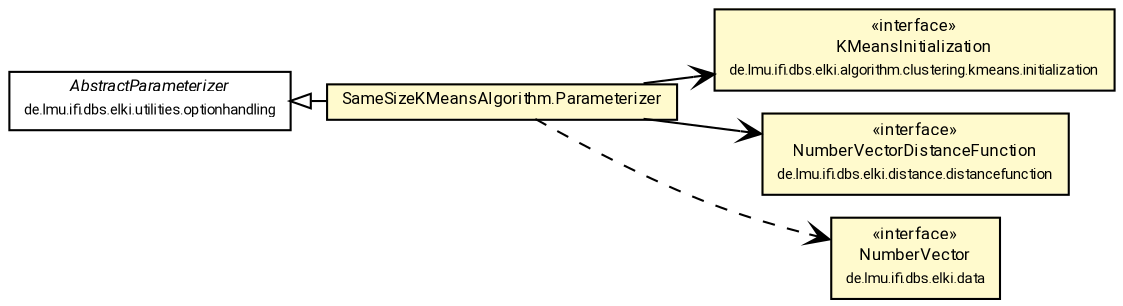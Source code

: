 #!/usr/local/bin/dot
#
# Class diagram 
# Generated by UMLGraph version R5_7_2-60-g0e99a6 (http://www.spinellis.gr/umlgraph/)
#

digraph G {
	graph [fontnames="svg"]
	edge [fontname="Roboto",fontsize=7,labelfontname="Roboto",labelfontsize=7,color="black"];
	node [fontname="Roboto",fontcolor="black",fontsize=8,shape=plaintext,margin=0,width=0,height=0];
	nodesep=0.15;
	ranksep=0.25;
	rankdir=LR;
	// de.lmu.ifi.dbs.elki.algorithm.clustering.kmeans.initialization.KMeansInitialization
	c9096375 [label=<<table title="de.lmu.ifi.dbs.elki.algorithm.clustering.kmeans.initialization.KMeansInitialization" border="0" cellborder="1" cellspacing="0" cellpadding="2" bgcolor="LemonChiffon" href="../../de/lmu/ifi/dbs/elki/algorithm/clustering/kmeans/initialization/KMeansInitialization.html" target="_parent">
		<tr><td><table border="0" cellspacing="0" cellpadding="1">
		<tr><td align="center" balign="center"> &#171;interface&#187; </td></tr>
		<tr><td align="center" balign="center"> <font face="Roboto">KMeansInitialization</font> </td></tr>
		<tr><td align="center" balign="center"> <font face="Roboto" point-size="7.0">de.lmu.ifi.dbs.elki.algorithm.clustering.kmeans.initialization</font> </td></tr>
		</table></td></tr>
		</table>>, URL="../../de/lmu/ifi/dbs/elki/algorithm/clustering/kmeans/initialization/KMeansInitialization.html"];
	// de.lmu.ifi.dbs.elki.distance.distancefunction.NumberVectorDistanceFunction<O>
	c9096699 [label=<<table title="de.lmu.ifi.dbs.elki.distance.distancefunction.NumberVectorDistanceFunction" border="0" cellborder="1" cellspacing="0" cellpadding="2" bgcolor="LemonChiffon" href="../../de/lmu/ifi/dbs/elki/distance/distancefunction/NumberVectorDistanceFunction.html" target="_parent">
		<tr><td><table border="0" cellspacing="0" cellpadding="1">
		<tr><td align="center" balign="center"> &#171;interface&#187; </td></tr>
		<tr><td align="center" balign="center"> <font face="Roboto">NumberVectorDistanceFunction</font> </td></tr>
		<tr><td align="center" balign="center"> <font face="Roboto" point-size="7.0">de.lmu.ifi.dbs.elki.distance.distancefunction</font> </td></tr>
		</table></td></tr>
		</table>>, URL="../../de/lmu/ifi/dbs/elki/distance/distancefunction/NumberVectorDistanceFunction.html"];
	// de.lmu.ifi.dbs.elki.data.NumberVector
	c9096759 [label=<<table title="de.lmu.ifi.dbs.elki.data.NumberVector" border="0" cellborder="1" cellspacing="0" cellpadding="2" bgcolor="LemonChiffon" href="../../de/lmu/ifi/dbs/elki/data/NumberVector.html" target="_parent">
		<tr><td><table border="0" cellspacing="0" cellpadding="1">
		<tr><td align="center" balign="center"> &#171;interface&#187; </td></tr>
		<tr><td align="center" balign="center"> <font face="Roboto">NumberVector</font> </td></tr>
		<tr><td align="center" balign="center"> <font face="Roboto" point-size="7.0">de.lmu.ifi.dbs.elki.data</font> </td></tr>
		</table></td></tr>
		</table>>, URL="../../de/lmu/ifi/dbs/elki/data/NumberVector.html"];
	// de.lmu.ifi.dbs.elki.utilities.optionhandling.AbstractParameterizer
	c9097588 [label=<<table title="de.lmu.ifi.dbs.elki.utilities.optionhandling.AbstractParameterizer" border="0" cellborder="1" cellspacing="0" cellpadding="2" href="../../de/lmu/ifi/dbs/elki/utilities/optionhandling/AbstractParameterizer.html" target="_parent">
		<tr><td><table border="0" cellspacing="0" cellpadding="1">
		<tr><td align="center" balign="center"> <font face="Roboto"><i>AbstractParameterizer</i></font> </td></tr>
		<tr><td align="center" balign="center"> <font face="Roboto" point-size="7.0">de.lmu.ifi.dbs.elki.utilities.optionhandling</font> </td></tr>
		</table></td></tr>
		</table>>, URL="../../de/lmu/ifi/dbs/elki/utilities/optionhandling/AbstractParameterizer.html"];
	// tutorial.clustering.SameSizeKMeansAlgorithm.Parameterizer<V extends de.lmu.ifi.dbs.elki.data.NumberVector>
	c9098744 [label=<<table title="tutorial.clustering.SameSizeKMeansAlgorithm.Parameterizer" border="0" cellborder="1" cellspacing="0" cellpadding="2" bgcolor="lemonChiffon" href="SameSizeKMeansAlgorithm.Parameterizer.html" target="_parent">
		<tr><td><table border="0" cellspacing="0" cellpadding="1">
		<tr><td align="center" balign="center"> <font face="Roboto">SameSizeKMeansAlgorithm.Parameterizer</font> </td></tr>
		</table></td></tr>
		</table>>, URL="SameSizeKMeansAlgorithm.Parameterizer.html"];
	// tutorial.clustering.SameSizeKMeansAlgorithm.Parameterizer<V extends de.lmu.ifi.dbs.elki.data.NumberVector> extends de.lmu.ifi.dbs.elki.utilities.optionhandling.AbstractParameterizer
	c9097588 -> c9098744 [arrowtail=empty,dir=back,weight=10];
	// tutorial.clustering.SameSizeKMeansAlgorithm.Parameterizer<V extends de.lmu.ifi.dbs.elki.data.NumberVector> navassoc de.lmu.ifi.dbs.elki.algorithm.clustering.kmeans.initialization.KMeansInitialization
	c9098744 -> c9096375 [arrowhead=open,weight=1];
	// tutorial.clustering.SameSizeKMeansAlgorithm.Parameterizer<V extends de.lmu.ifi.dbs.elki.data.NumberVector> navassoc de.lmu.ifi.dbs.elki.distance.distancefunction.NumberVectorDistanceFunction<O>
	c9098744 -> c9096699 [arrowhead=open,weight=1];
	// tutorial.clustering.SameSizeKMeansAlgorithm.Parameterizer<V extends de.lmu.ifi.dbs.elki.data.NumberVector> depend de.lmu.ifi.dbs.elki.data.NumberVector
	c9098744 -> c9096759 [arrowhead=open,style=dashed,weight=0];
}

